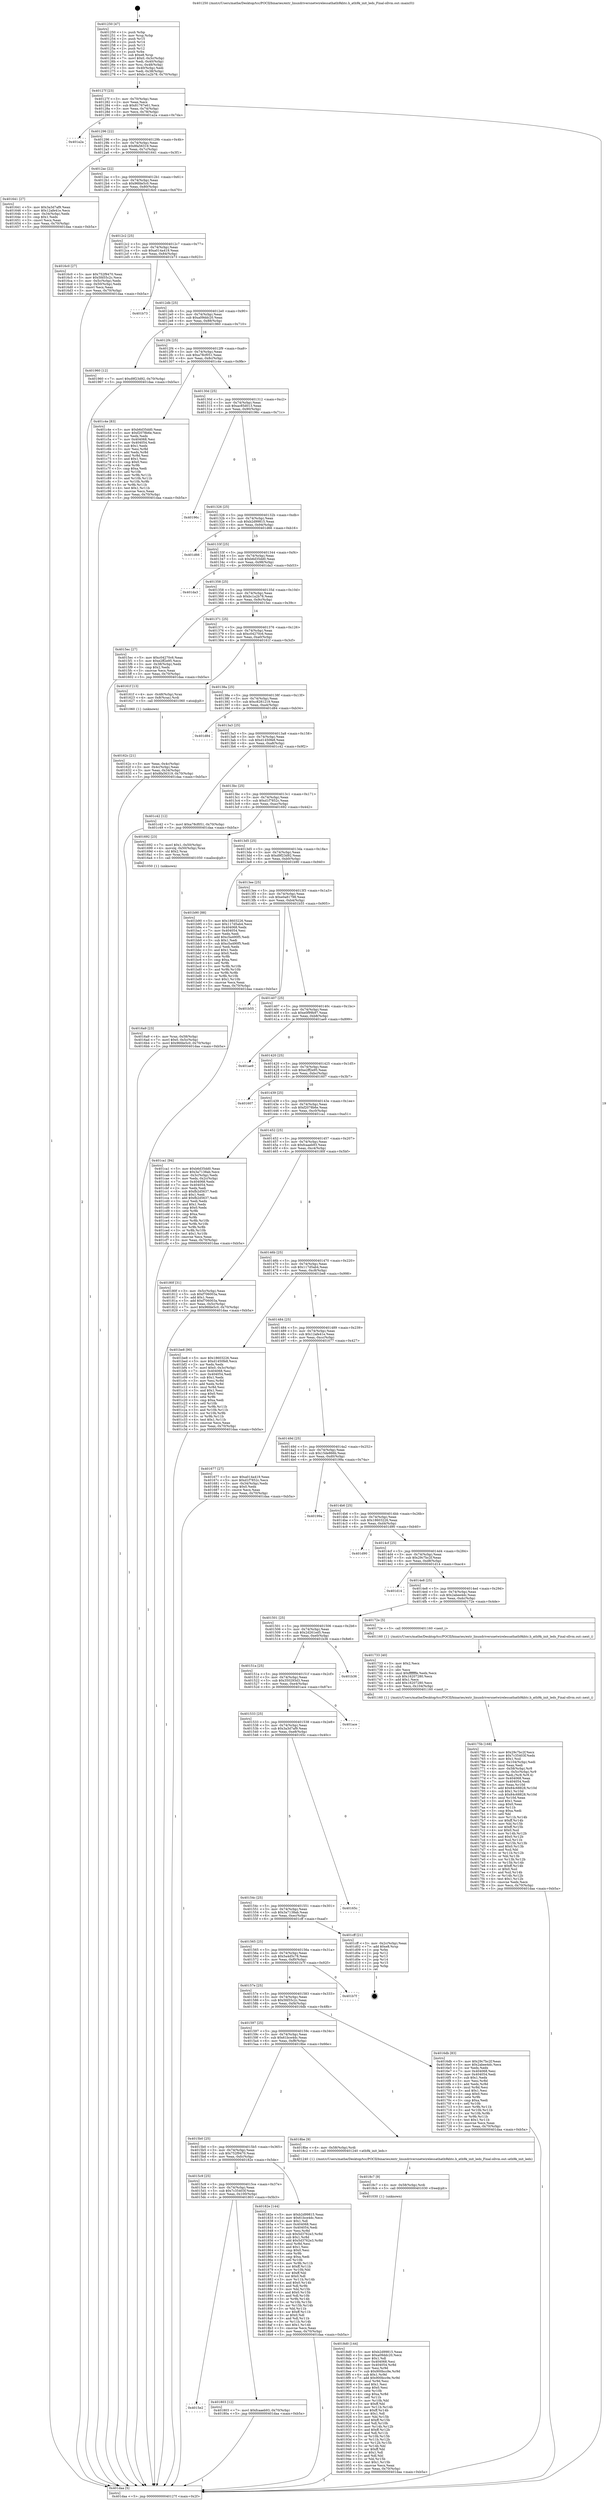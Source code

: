 digraph "0x401250" {
  label = "0x401250 (/mnt/c/Users/mathe/Desktop/tcc/POCII/binaries/extr_linuxdriversnetwirelessathath9khtc.h_ath9k_init_leds_Final-ollvm.out::main(0))"
  labelloc = "t"
  node[shape=record]

  Entry [label="",width=0.3,height=0.3,shape=circle,fillcolor=black,style=filled]
  "0x40127f" [label="{
     0x40127f [23]\l
     | [instrs]\l
     &nbsp;&nbsp;0x40127f \<+3\>: mov -0x70(%rbp),%eax\l
     &nbsp;&nbsp;0x401282 \<+2\>: mov %eax,%ecx\l
     &nbsp;&nbsp;0x401284 \<+6\>: sub $0x81767e61,%ecx\l
     &nbsp;&nbsp;0x40128a \<+3\>: mov %eax,-0x74(%rbp)\l
     &nbsp;&nbsp;0x40128d \<+3\>: mov %ecx,-0x78(%rbp)\l
     &nbsp;&nbsp;0x401290 \<+6\>: je 0000000000401a2a \<main+0x7da\>\l
  }"]
  "0x401a2a" [label="{
     0x401a2a\l
  }", style=dashed]
  "0x401296" [label="{
     0x401296 [22]\l
     | [instrs]\l
     &nbsp;&nbsp;0x401296 \<+5\>: jmp 000000000040129b \<main+0x4b\>\l
     &nbsp;&nbsp;0x40129b \<+3\>: mov -0x74(%rbp),%eax\l
     &nbsp;&nbsp;0x40129e \<+5\>: sub $0x8fa56319,%eax\l
     &nbsp;&nbsp;0x4012a3 \<+3\>: mov %eax,-0x7c(%rbp)\l
     &nbsp;&nbsp;0x4012a6 \<+6\>: je 0000000000401641 \<main+0x3f1\>\l
  }"]
  Exit [label="",width=0.3,height=0.3,shape=circle,fillcolor=black,style=filled,peripheries=2]
  "0x401641" [label="{
     0x401641 [27]\l
     | [instrs]\l
     &nbsp;&nbsp;0x401641 \<+5\>: mov $0x3a3d7af9,%eax\l
     &nbsp;&nbsp;0x401646 \<+5\>: mov $0x12afe41e,%ecx\l
     &nbsp;&nbsp;0x40164b \<+3\>: mov -0x34(%rbp),%edx\l
     &nbsp;&nbsp;0x40164e \<+3\>: cmp $0x1,%edx\l
     &nbsp;&nbsp;0x401651 \<+3\>: cmovl %ecx,%eax\l
     &nbsp;&nbsp;0x401654 \<+3\>: mov %eax,-0x70(%rbp)\l
     &nbsp;&nbsp;0x401657 \<+5\>: jmp 0000000000401daa \<main+0xb5a\>\l
  }"]
  "0x4012ac" [label="{
     0x4012ac [22]\l
     | [instrs]\l
     &nbsp;&nbsp;0x4012ac \<+5\>: jmp 00000000004012b1 \<main+0x61\>\l
     &nbsp;&nbsp;0x4012b1 \<+3\>: mov -0x74(%rbp),%eax\l
     &nbsp;&nbsp;0x4012b4 \<+5\>: sub $0x96fde5c0,%eax\l
     &nbsp;&nbsp;0x4012b9 \<+3\>: mov %eax,-0x80(%rbp)\l
     &nbsp;&nbsp;0x4012bc \<+6\>: je 00000000004016c0 \<main+0x470\>\l
  }"]
  "0x4018d0" [label="{
     0x4018d0 [144]\l
     | [instrs]\l
     &nbsp;&nbsp;0x4018d0 \<+5\>: mov $0xb2d99815,%eax\l
     &nbsp;&nbsp;0x4018d5 \<+5\>: mov $0xa09ddc20,%ecx\l
     &nbsp;&nbsp;0x4018da \<+2\>: mov $0x1,%dl\l
     &nbsp;&nbsp;0x4018dc \<+7\>: mov 0x404068,%esi\l
     &nbsp;&nbsp;0x4018e3 \<+8\>: mov 0x404054,%r8d\l
     &nbsp;&nbsp;0x4018eb \<+3\>: mov %esi,%r9d\l
     &nbsp;&nbsp;0x4018ee \<+7\>: sub $0x900bcc9e,%r9d\l
     &nbsp;&nbsp;0x4018f5 \<+4\>: sub $0x1,%r9d\l
     &nbsp;&nbsp;0x4018f9 \<+7\>: add $0x900bcc9e,%r9d\l
     &nbsp;&nbsp;0x401900 \<+4\>: imul %r9d,%esi\l
     &nbsp;&nbsp;0x401904 \<+3\>: and $0x1,%esi\l
     &nbsp;&nbsp;0x401907 \<+3\>: cmp $0x0,%esi\l
     &nbsp;&nbsp;0x40190a \<+4\>: sete %r10b\l
     &nbsp;&nbsp;0x40190e \<+4\>: cmp $0xa,%r8d\l
     &nbsp;&nbsp;0x401912 \<+4\>: setl %r11b\l
     &nbsp;&nbsp;0x401916 \<+3\>: mov %r10b,%bl\l
     &nbsp;&nbsp;0x401919 \<+3\>: xor $0xff,%bl\l
     &nbsp;&nbsp;0x40191c \<+3\>: mov %r11b,%r14b\l
     &nbsp;&nbsp;0x40191f \<+4\>: xor $0xff,%r14b\l
     &nbsp;&nbsp;0x401923 \<+3\>: xor $0x1,%dl\l
     &nbsp;&nbsp;0x401926 \<+3\>: mov %bl,%r15b\l
     &nbsp;&nbsp;0x401929 \<+4\>: and $0xff,%r15b\l
     &nbsp;&nbsp;0x40192d \<+3\>: and %dl,%r10b\l
     &nbsp;&nbsp;0x401930 \<+3\>: mov %r14b,%r12b\l
     &nbsp;&nbsp;0x401933 \<+4\>: and $0xff,%r12b\l
     &nbsp;&nbsp;0x401937 \<+3\>: and %dl,%r11b\l
     &nbsp;&nbsp;0x40193a \<+3\>: or %r10b,%r15b\l
     &nbsp;&nbsp;0x40193d \<+3\>: or %r11b,%r12b\l
     &nbsp;&nbsp;0x401940 \<+3\>: xor %r12b,%r15b\l
     &nbsp;&nbsp;0x401943 \<+3\>: or %r14b,%bl\l
     &nbsp;&nbsp;0x401946 \<+3\>: xor $0xff,%bl\l
     &nbsp;&nbsp;0x401949 \<+3\>: or $0x1,%dl\l
     &nbsp;&nbsp;0x40194c \<+2\>: and %dl,%bl\l
     &nbsp;&nbsp;0x40194e \<+3\>: or %bl,%r15b\l
     &nbsp;&nbsp;0x401951 \<+4\>: test $0x1,%r15b\l
     &nbsp;&nbsp;0x401955 \<+3\>: cmovne %ecx,%eax\l
     &nbsp;&nbsp;0x401958 \<+3\>: mov %eax,-0x70(%rbp)\l
     &nbsp;&nbsp;0x40195b \<+5\>: jmp 0000000000401daa \<main+0xb5a\>\l
  }"]
  "0x4016c0" [label="{
     0x4016c0 [27]\l
     | [instrs]\l
     &nbsp;&nbsp;0x4016c0 \<+5\>: mov $0x752f9470,%eax\l
     &nbsp;&nbsp;0x4016c5 \<+5\>: mov $0x5fd55c2c,%ecx\l
     &nbsp;&nbsp;0x4016ca \<+3\>: mov -0x5c(%rbp),%edx\l
     &nbsp;&nbsp;0x4016cd \<+3\>: cmp -0x50(%rbp),%edx\l
     &nbsp;&nbsp;0x4016d0 \<+3\>: cmovl %ecx,%eax\l
     &nbsp;&nbsp;0x4016d3 \<+3\>: mov %eax,-0x70(%rbp)\l
     &nbsp;&nbsp;0x4016d6 \<+5\>: jmp 0000000000401daa \<main+0xb5a\>\l
  }"]
  "0x4012c2" [label="{
     0x4012c2 [25]\l
     | [instrs]\l
     &nbsp;&nbsp;0x4012c2 \<+5\>: jmp 00000000004012c7 \<main+0x77\>\l
     &nbsp;&nbsp;0x4012c7 \<+3\>: mov -0x74(%rbp),%eax\l
     &nbsp;&nbsp;0x4012ca \<+5\>: sub $0xa014a419,%eax\l
     &nbsp;&nbsp;0x4012cf \<+6\>: mov %eax,-0x84(%rbp)\l
     &nbsp;&nbsp;0x4012d5 \<+6\>: je 0000000000401b73 \<main+0x923\>\l
  }"]
  "0x4018c7" [label="{
     0x4018c7 [9]\l
     | [instrs]\l
     &nbsp;&nbsp;0x4018c7 \<+4\>: mov -0x58(%rbp),%rdi\l
     &nbsp;&nbsp;0x4018cb \<+5\>: call 0000000000401030 \<free@plt\>\l
     | [calls]\l
     &nbsp;&nbsp;0x401030 \{1\} (unknown)\l
  }"]
  "0x401b73" [label="{
     0x401b73\l
  }", style=dashed]
  "0x4012db" [label="{
     0x4012db [25]\l
     | [instrs]\l
     &nbsp;&nbsp;0x4012db \<+5\>: jmp 00000000004012e0 \<main+0x90\>\l
     &nbsp;&nbsp;0x4012e0 \<+3\>: mov -0x74(%rbp),%eax\l
     &nbsp;&nbsp;0x4012e3 \<+5\>: sub $0xa09ddc20,%eax\l
     &nbsp;&nbsp;0x4012e8 \<+6\>: mov %eax,-0x88(%rbp)\l
     &nbsp;&nbsp;0x4012ee \<+6\>: je 0000000000401960 \<main+0x710\>\l
  }"]
  "0x4015e2" [label="{
     0x4015e2\l
  }", style=dashed]
  "0x401960" [label="{
     0x401960 [12]\l
     | [instrs]\l
     &nbsp;&nbsp;0x401960 \<+7\>: movl $0xd9f23d92,-0x70(%rbp)\l
     &nbsp;&nbsp;0x401967 \<+5\>: jmp 0000000000401daa \<main+0xb5a\>\l
  }"]
  "0x4012f4" [label="{
     0x4012f4 [25]\l
     | [instrs]\l
     &nbsp;&nbsp;0x4012f4 \<+5\>: jmp 00000000004012f9 \<main+0xa9\>\l
     &nbsp;&nbsp;0x4012f9 \<+3\>: mov -0x74(%rbp),%eax\l
     &nbsp;&nbsp;0x4012fc \<+5\>: sub $0xa78cf051,%eax\l
     &nbsp;&nbsp;0x401301 \<+6\>: mov %eax,-0x8c(%rbp)\l
     &nbsp;&nbsp;0x401307 \<+6\>: je 0000000000401c4e \<main+0x9fe\>\l
  }"]
  "0x401803" [label="{
     0x401803 [12]\l
     | [instrs]\l
     &nbsp;&nbsp;0x401803 \<+7\>: movl $0xfcaaeb93,-0x70(%rbp)\l
     &nbsp;&nbsp;0x40180a \<+5\>: jmp 0000000000401daa \<main+0xb5a\>\l
  }"]
  "0x401c4e" [label="{
     0x401c4e [83]\l
     | [instrs]\l
     &nbsp;&nbsp;0x401c4e \<+5\>: mov $0xb6d35dd0,%eax\l
     &nbsp;&nbsp;0x401c53 \<+5\>: mov $0xf2078b6e,%ecx\l
     &nbsp;&nbsp;0x401c58 \<+2\>: xor %edx,%edx\l
     &nbsp;&nbsp;0x401c5a \<+7\>: mov 0x404068,%esi\l
     &nbsp;&nbsp;0x401c61 \<+7\>: mov 0x404054,%edi\l
     &nbsp;&nbsp;0x401c68 \<+3\>: sub $0x1,%edx\l
     &nbsp;&nbsp;0x401c6b \<+3\>: mov %esi,%r8d\l
     &nbsp;&nbsp;0x401c6e \<+3\>: add %edx,%r8d\l
     &nbsp;&nbsp;0x401c71 \<+4\>: imul %r8d,%esi\l
     &nbsp;&nbsp;0x401c75 \<+3\>: and $0x1,%esi\l
     &nbsp;&nbsp;0x401c78 \<+3\>: cmp $0x0,%esi\l
     &nbsp;&nbsp;0x401c7b \<+4\>: sete %r9b\l
     &nbsp;&nbsp;0x401c7f \<+3\>: cmp $0xa,%edi\l
     &nbsp;&nbsp;0x401c82 \<+4\>: setl %r10b\l
     &nbsp;&nbsp;0x401c86 \<+3\>: mov %r9b,%r11b\l
     &nbsp;&nbsp;0x401c89 \<+3\>: and %r10b,%r11b\l
     &nbsp;&nbsp;0x401c8c \<+3\>: xor %r10b,%r9b\l
     &nbsp;&nbsp;0x401c8f \<+3\>: or %r9b,%r11b\l
     &nbsp;&nbsp;0x401c92 \<+4\>: test $0x1,%r11b\l
     &nbsp;&nbsp;0x401c96 \<+3\>: cmovne %ecx,%eax\l
     &nbsp;&nbsp;0x401c99 \<+3\>: mov %eax,-0x70(%rbp)\l
     &nbsp;&nbsp;0x401c9c \<+5\>: jmp 0000000000401daa \<main+0xb5a\>\l
  }"]
  "0x40130d" [label="{
     0x40130d [25]\l
     | [instrs]\l
     &nbsp;&nbsp;0x40130d \<+5\>: jmp 0000000000401312 \<main+0xc2\>\l
     &nbsp;&nbsp;0x401312 \<+3\>: mov -0x74(%rbp),%eax\l
     &nbsp;&nbsp;0x401315 \<+5\>: sub $0xac85d013,%eax\l
     &nbsp;&nbsp;0x40131a \<+6\>: mov %eax,-0x90(%rbp)\l
     &nbsp;&nbsp;0x401320 \<+6\>: je 000000000040196c \<main+0x71c\>\l
  }"]
  "0x4015c9" [label="{
     0x4015c9 [25]\l
     | [instrs]\l
     &nbsp;&nbsp;0x4015c9 \<+5\>: jmp 00000000004015ce \<main+0x37e\>\l
     &nbsp;&nbsp;0x4015ce \<+3\>: mov -0x74(%rbp),%eax\l
     &nbsp;&nbsp;0x4015d1 \<+5\>: sub $0x7c35403f,%eax\l
     &nbsp;&nbsp;0x4015d6 \<+6\>: mov %eax,-0x100(%rbp)\l
     &nbsp;&nbsp;0x4015dc \<+6\>: je 0000000000401803 \<main+0x5b3\>\l
  }"]
  "0x40196c" [label="{
     0x40196c\l
  }", style=dashed]
  "0x401326" [label="{
     0x401326 [25]\l
     | [instrs]\l
     &nbsp;&nbsp;0x401326 \<+5\>: jmp 000000000040132b \<main+0xdb\>\l
     &nbsp;&nbsp;0x40132b \<+3\>: mov -0x74(%rbp),%eax\l
     &nbsp;&nbsp;0x40132e \<+5\>: sub $0xb2d99815,%eax\l
     &nbsp;&nbsp;0x401333 \<+6\>: mov %eax,-0x94(%rbp)\l
     &nbsp;&nbsp;0x401339 \<+6\>: je 0000000000401d66 \<main+0xb16\>\l
  }"]
  "0x40182e" [label="{
     0x40182e [144]\l
     | [instrs]\l
     &nbsp;&nbsp;0x40182e \<+5\>: mov $0xb2d99815,%eax\l
     &nbsp;&nbsp;0x401833 \<+5\>: mov $0x61bce4dc,%ecx\l
     &nbsp;&nbsp;0x401838 \<+2\>: mov $0x1,%dl\l
     &nbsp;&nbsp;0x40183a \<+7\>: mov 0x404068,%esi\l
     &nbsp;&nbsp;0x401841 \<+7\>: mov 0x404054,%edi\l
     &nbsp;&nbsp;0x401848 \<+3\>: mov %esi,%r8d\l
     &nbsp;&nbsp;0x40184b \<+7\>: sub $0x5d3762e3,%r8d\l
     &nbsp;&nbsp;0x401852 \<+4\>: sub $0x1,%r8d\l
     &nbsp;&nbsp;0x401856 \<+7\>: add $0x5d3762e3,%r8d\l
     &nbsp;&nbsp;0x40185d \<+4\>: imul %r8d,%esi\l
     &nbsp;&nbsp;0x401861 \<+3\>: and $0x1,%esi\l
     &nbsp;&nbsp;0x401864 \<+3\>: cmp $0x0,%esi\l
     &nbsp;&nbsp;0x401867 \<+4\>: sete %r9b\l
     &nbsp;&nbsp;0x40186b \<+3\>: cmp $0xa,%edi\l
     &nbsp;&nbsp;0x40186e \<+4\>: setl %r10b\l
     &nbsp;&nbsp;0x401872 \<+3\>: mov %r9b,%r11b\l
     &nbsp;&nbsp;0x401875 \<+4\>: xor $0xff,%r11b\l
     &nbsp;&nbsp;0x401879 \<+3\>: mov %r10b,%bl\l
     &nbsp;&nbsp;0x40187c \<+3\>: xor $0xff,%bl\l
     &nbsp;&nbsp;0x40187f \<+3\>: xor $0x0,%dl\l
     &nbsp;&nbsp;0x401882 \<+3\>: mov %r11b,%r14b\l
     &nbsp;&nbsp;0x401885 \<+4\>: and $0x0,%r14b\l
     &nbsp;&nbsp;0x401889 \<+3\>: and %dl,%r9b\l
     &nbsp;&nbsp;0x40188c \<+3\>: mov %bl,%r15b\l
     &nbsp;&nbsp;0x40188f \<+4\>: and $0x0,%r15b\l
     &nbsp;&nbsp;0x401893 \<+3\>: and %dl,%r10b\l
     &nbsp;&nbsp;0x401896 \<+3\>: or %r9b,%r14b\l
     &nbsp;&nbsp;0x401899 \<+3\>: or %r10b,%r15b\l
     &nbsp;&nbsp;0x40189c \<+3\>: xor %r15b,%r14b\l
     &nbsp;&nbsp;0x40189f \<+3\>: or %bl,%r11b\l
     &nbsp;&nbsp;0x4018a2 \<+4\>: xor $0xff,%r11b\l
     &nbsp;&nbsp;0x4018a6 \<+3\>: or $0x0,%dl\l
     &nbsp;&nbsp;0x4018a9 \<+3\>: and %dl,%r11b\l
     &nbsp;&nbsp;0x4018ac \<+3\>: or %r11b,%r14b\l
     &nbsp;&nbsp;0x4018af \<+4\>: test $0x1,%r14b\l
     &nbsp;&nbsp;0x4018b3 \<+3\>: cmovne %ecx,%eax\l
     &nbsp;&nbsp;0x4018b6 \<+3\>: mov %eax,-0x70(%rbp)\l
     &nbsp;&nbsp;0x4018b9 \<+5\>: jmp 0000000000401daa \<main+0xb5a\>\l
  }"]
  "0x401d66" [label="{
     0x401d66\l
  }", style=dashed]
  "0x40133f" [label="{
     0x40133f [25]\l
     | [instrs]\l
     &nbsp;&nbsp;0x40133f \<+5\>: jmp 0000000000401344 \<main+0xf4\>\l
     &nbsp;&nbsp;0x401344 \<+3\>: mov -0x74(%rbp),%eax\l
     &nbsp;&nbsp;0x401347 \<+5\>: sub $0xb6d35dd0,%eax\l
     &nbsp;&nbsp;0x40134c \<+6\>: mov %eax,-0x98(%rbp)\l
     &nbsp;&nbsp;0x401352 \<+6\>: je 0000000000401da3 \<main+0xb53\>\l
  }"]
  "0x4015b0" [label="{
     0x4015b0 [25]\l
     | [instrs]\l
     &nbsp;&nbsp;0x4015b0 \<+5\>: jmp 00000000004015b5 \<main+0x365\>\l
     &nbsp;&nbsp;0x4015b5 \<+3\>: mov -0x74(%rbp),%eax\l
     &nbsp;&nbsp;0x4015b8 \<+5\>: sub $0x752f9470,%eax\l
     &nbsp;&nbsp;0x4015bd \<+6\>: mov %eax,-0xfc(%rbp)\l
     &nbsp;&nbsp;0x4015c3 \<+6\>: je 000000000040182e \<main+0x5de\>\l
  }"]
  "0x401da3" [label="{
     0x401da3\l
  }", style=dashed]
  "0x401358" [label="{
     0x401358 [25]\l
     | [instrs]\l
     &nbsp;&nbsp;0x401358 \<+5\>: jmp 000000000040135d \<main+0x10d\>\l
     &nbsp;&nbsp;0x40135d \<+3\>: mov -0x74(%rbp),%eax\l
     &nbsp;&nbsp;0x401360 \<+5\>: sub $0xbc1a2b78,%eax\l
     &nbsp;&nbsp;0x401365 \<+6\>: mov %eax,-0x9c(%rbp)\l
     &nbsp;&nbsp;0x40136b \<+6\>: je 00000000004015ec \<main+0x39c\>\l
  }"]
  "0x4018be" [label="{
     0x4018be [9]\l
     | [instrs]\l
     &nbsp;&nbsp;0x4018be \<+4\>: mov -0x58(%rbp),%rdi\l
     &nbsp;&nbsp;0x4018c2 \<+5\>: call 0000000000401240 \<ath9k_init_leds\>\l
     | [calls]\l
     &nbsp;&nbsp;0x401240 \{1\} (/mnt/c/Users/mathe/Desktop/tcc/POCII/binaries/extr_linuxdriversnetwirelessathath9khtc.h_ath9k_init_leds_Final-ollvm.out::ath9k_init_leds)\l
  }"]
  "0x4015ec" [label="{
     0x4015ec [27]\l
     | [instrs]\l
     &nbsp;&nbsp;0x4015ec \<+5\>: mov $0xc04270c6,%eax\l
     &nbsp;&nbsp;0x4015f1 \<+5\>: mov $0xe2ff2e95,%ecx\l
     &nbsp;&nbsp;0x4015f6 \<+3\>: mov -0x38(%rbp),%edx\l
     &nbsp;&nbsp;0x4015f9 \<+3\>: cmp $0x2,%edx\l
     &nbsp;&nbsp;0x4015fc \<+3\>: cmovne %ecx,%eax\l
     &nbsp;&nbsp;0x4015ff \<+3\>: mov %eax,-0x70(%rbp)\l
     &nbsp;&nbsp;0x401602 \<+5\>: jmp 0000000000401daa \<main+0xb5a\>\l
  }"]
  "0x401371" [label="{
     0x401371 [25]\l
     | [instrs]\l
     &nbsp;&nbsp;0x401371 \<+5\>: jmp 0000000000401376 \<main+0x126\>\l
     &nbsp;&nbsp;0x401376 \<+3\>: mov -0x74(%rbp),%eax\l
     &nbsp;&nbsp;0x401379 \<+5\>: sub $0xc04270c6,%eax\l
     &nbsp;&nbsp;0x40137e \<+6\>: mov %eax,-0xa0(%rbp)\l
     &nbsp;&nbsp;0x401384 \<+6\>: je 000000000040161f \<main+0x3cf\>\l
  }"]
  "0x401daa" [label="{
     0x401daa [5]\l
     | [instrs]\l
     &nbsp;&nbsp;0x401daa \<+5\>: jmp 000000000040127f \<main+0x2f\>\l
  }"]
  "0x401250" [label="{
     0x401250 [47]\l
     | [instrs]\l
     &nbsp;&nbsp;0x401250 \<+1\>: push %rbp\l
     &nbsp;&nbsp;0x401251 \<+3\>: mov %rsp,%rbp\l
     &nbsp;&nbsp;0x401254 \<+2\>: push %r15\l
     &nbsp;&nbsp;0x401256 \<+2\>: push %r14\l
     &nbsp;&nbsp;0x401258 \<+2\>: push %r13\l
     &nbsp;&nbsp;0x40125a \<+2\>: push %r12\l
     &nbsp;&nbsp;0x40125c \<+1\>: push %rbx\l
     &nbsp;&nbsp;0x40125d \<+7\>: sub $0xe8,%rsp\l
     &nbsp;&nbsp;0x401264 \<+7\>: movl $0x0,-0x3c(%rbp)\l
     &nbsp;&nbsp;0x40126b \<+3\>: mov %edi,-0x40(%rbp)\l
     &nbsp;&nbsp;0x40126e \<+4\>: mov %rsi,-0x48(%rbp)\l
     &nbsp;&nbsp;0x401272 \<+3\>: mov -0x40(%rbp),%edi\l
     &nbsp;&nbsp;0x401275 \<+3\>: mov %edi,-0x38(%rbp)\l
     &nbsp;&nbsp;0x401278 \<+7\>: movl $0xbc1a2b78,-0x70(%rbp)\l
  }"]
  "0x40175b" [label="{
     0x40175b [168]\l
     | [instrs]\l
     &nbsp;&nbsp;0x40175b \<+5\>: mov $0x29c7bc2f,%ecx\l
     &nbsp;&nbsp;0x401760 \<+5\>: mov $0x7c35403f,%edx\l
     &nbsp;&nbsp;0x401765 \<+3\>: mov $0x1,%sil\l
     &nbsp;&nbsp;0x401768 \<+6\>: mov -0x104(%rbp),%edi\l
     &nbsp;&nbsp;0x40176e \<+3\>: imul %eax,%edi\l
     &nbsp;&nbsp;0x401771 \<+4\>: mov -0x58(%rbp),%r8\l
     &nbsp;&nbsp;0x401775 \<+4\>: movslq -0x5c(%rbp),%r9\l
     &nbsp;&nbsp;0x401779 \<+4\>: mov %edi,(%r8,%r9,4)\l
     &nbsp;&nbsp;0x40177d \<+7\>: mov 0x404068,%eax\l
     &nbsp;&nbsp;0x401784 \<+7\>: mov 0x404054,%edi\l
     &nbsp;&nbsp;0x40178b \<+3\>: mov %eax,%r10d\l
     &nbsp;&nbsp;0x40178e \<+7\>: add $0x84c68828,%r10d\l
     &nbsp;&nbsp;0x401795 \<+4\>: sub $0x1,%r10d\l
     &nbsp;&nbsp;0x401799 \<+7\>: sub $0x84c68828,%r10d\l
     &nbsp;&nbsp;0x4017a0 \<+4\>: imul %r10d,%eax\l
     &nbsp;&nbsp;0x4017a4 \<+3\>: and $0x1,%eax\l
     &nbsp;&nbsp;0x4017a7 \<+3\>: cmp $0x0,%eax\l
     &nbsp;&nbsp;0x4017aa \<+4\>: sete %r11b\l
     &nbsp;&nbsp;0x4017ae \<+3\>: cmp $0xa,%edi\l
     &nbsp;&nbsp;0x4017b1 \<+3\>: setl %bl\l
     &nbsp;&nbsp;0x4017b4 \<+3\>: mov %r11b,%r14b\l
     &nbsp;&nbsp;0x4017b7 \<+4\>: xor $0xff,%r14b\l
     &nbsp;&nbsp;0x4017bb \<+3\>: mov %bl,%r15b\l
     &nbsp;&nbsp;0x4017be \<+4\>: xor $0xff,%r15b\l
     &nbsp;&nbsp;0x4017c2 \<+4\>: xor $0x0,%sil\l
     &nbsp;&nbsp;0x4017c6 \<+3\>: mov %r14b,%r12b\l
     &nbsp;&nbsp;0x4017c9 \<+4\>: and $0x0,%r12b\l
     &nbsp;&nbsp;0x4017cd \<+3\>: and %sil,%r11b\l
     &nbsp;&nbsp;0x4017d0 \<+3\>: mov %r15b,%r13b\l
     &nbsp;&nbsp;0x4017d3 \<+4\>: and $0x0,%r13b\l
     &nbsp;&nbsp;0x4017d7 \<+3\>: and %sil,%bl\l
     &nbsp;&nbsp;0x4017da \<+3\>: or %r11b,%r12b\l
     &nbsp;&nbsp;0x4017dd \<+3\>: or %bl,%r13b\l
     &nbsp;&nbsp;0x4017e0 \<+3\>: xor %r13b,%r12b\l
     &nbsp;&nbsp;0x4017e3 \<+3\>: or %r15b,%r14b\l
     &nbsp;&nbsp;0x4017e6 \<+4\>: xor $0xff,%r14b\l
     &nbsp;&nbsp;0x4017ea \<+4\>: or $0x0,%sil\l
     &nbsp;&nbsp;0x4017ee \<+3\>: and %sil,%r14b\l
     &nbsp;&nbsp;0x4017f1 \<+3\>: or %r14b,%r12b\l
     &nbsp;&nbsp;0x4017f4 \<+4\>: test $0x1,%r12b\l
     &nbsp;&nbsp;0x4017f8 \<+3\>: cmovne %edx,%ecx\l
     &nbsp;&nbsp;0x4017fb \<+3\>: mov %ecx,-0x70(%rbp)\l
     &nbsp;&nbsp;0x4017fe \<+5\>: jmp 0000000000401daa \<main+0xb5a\>\l
  }"]
  "0x40161f" [label="{
     0x40161f [13]\l
     | [instrs]\l
     &nbsp;&nbsp;0x40161f \<+4\>: mov -0x48(%rbp),%rax\l
     &nbsp;&nbsp;0x401623 \<+4\>: mov 0x8(%rax),%rdi\l
     &nbsp;&nbsp;0x401627 \<+5\>: call 0000000000401060 \<atoi@plt\>\l
     | [calls]\l
     &nbsp;&nbsp;0x401060 \{1\} (unknown)\l
  }"]
  "0x40138a" [label="{
     0x40138a [25]\l
     | [instrs]\l
     &nbsp;&nbsp;0x40138a \<+5\>: jmp 000000000040138f \<main+0x13f\>\l
     &nbsp;&nbsp;0x40138f \<+3\>: mov -0x74(%rbp),%eax\l
     &nbsp;&nbsp;0x401392 \<+5\>: sub $0xc8281219,%eax\l
     &nbsp;&nbsp;0x401397 \<+6\>: mov %eax,-0xa4(%rbp)\l
     &nbsp;&nbsp;0x40139d \<+6\>: je 0000000000401d84 \<main+0xb34\>\l
  }"]
  "0x40162c" [label="{
     0x40162c [21]\l
     | [instrs]\l
     &nbsp;&nbsp;0x40162c \<+3\>: mov %eax,-0x4c(%rbp)\l
     &nbsp;&nbsp;0x40162f \<+3\>: mov -0x4c(%rbp),%eax\l
     &nbsp;&nbsp;0x401632 \<+3\>: mov %eax,-0x34(%rbp)\l
     &nbsp;&nbsp;0x401635 \<+7\>: movl $0x8fa56319,-0x70(%rbp)\l
     &nbsp;&nbsp;0x40163c \<+5\>: jmp 0000000000401daa \<main+0xb5a\>\l
  }"]
  "0x401733" [label="{
     0x401733 [40]\l
     | [instrs]\l
     &nbsp;&nbsp;0x401733 \<+5\>: mov $0x2,%ecx\l
     &nbsp;&nbsp;0x401738 \<+1\>: cltd\l
     &nbsp;&nbsp;0x401739 \<+2\>: idiv %ecx\l
     &nbsp;&nbsp;0x40173b \<+6\>: imul $0xfffffffe,%edx,%ecx\l
     &nbsp;&nbsp;0x401741 \<+6\>: sub $0x16207280,%ecx\l
     &nbsp;&nbsp;0x401747 \<+3\>: add $0x1,%ecx\l
     &nbsp;&nbsp;0x40174a \<+6\>: add $0x16207280,%ecx\l
     &nbsp;&nbsp;0x401750 \<+6\>: mov %ecx,-0x104(%rbp)\l
     &nbsp;&nbsp;0x401756 \<+5\>: call 0000000000401160 \<next_i\>\l
     | [calls]\l
     &nbsp;&nbsp;0x401160 \{1\} (/mnt/c/Users/mathe/Desktop/tcc/POCII/binaries/extr_linuxdriversnetwirelessathath9khtc.h_ath9k_init_leds_Final-ollvm.out::next_i)\l
  }"]
  "0x401d84" [label="{
     0x401d84\l
  }", style=dashed]
  "0x4013a3" [label="{
     0x4013a3 [25]\l
     | [instrs]\l
     &nbsp;&nbsp;0x4013a3 \<+5\>: jmp 00000000004013a8 \<main+0x158\>\l
     &nbsp;&nbsp;0x4013a8 \<+3\>: mov -0x74(%rbp),%eax\l
     &nbsp;&nbsp;0x4013ab \<+5\>: sub $0xd1450fe8,%eax\l
     &nbsp;&nbsp;0x4013b0 \<+6\>: mov %eax,-0xa8(%rbp)\l
     &nbsp;&nbsp;0x4013b6 \<+6\>: je 0000000000401c42 \<main+0x9f2\>\l
  }"]
  "0x401597" [label="{
     0x401597 [25]\l
     | [instrs]\l
     &nbsp;&nbsp;0x401597 \<+5\>: jmp 000000000040159c \<main+0x34c\>\l
     &nbsp;&nbsp;0x40159c \<+3\>: mov -0x74(%rbp),%eax\l
     &nbsp;&nbsp;0x40159f \<+5\>: sub $0x61bce4dc,%eax\l
     &nbsp;&nbsp;0x4015a4 \<+6\>: mov %eax,-0xf8(%rbp)\l
     &nbsp;&nbsp;0x4015aa \<+6\>: je 00000000004018be \<main+0x66e\>\l
  }"]
  "0x401c42" [label="{
     0x401c42 [12]\l
     | [instrs]\l
     &nbsp;&nbsp;0x401c42 \<+7\>: movl $0xa78cf051,-0x70(%rbp)\l
     &nbsp;&nbsp;0x401c49 \<+5\>: jmp 0000000000401daa \<main+0xb5a\>\l
  }"]
  "0x4013bc" [label="{
     0x4013bc [25]\l
     | [instrs]\l
     &nbsp;&nbsp;0x4013bc \<+5\>: jmp 00000000004013c1 \<main+0x171\>\l
     &nbsp;&nbsp;0x4013c1 \<+3\>: mov -0x74(%rbp),%eax\l
     &nbsp;&nbsp;0x4013c4 \<+5\>: sub $0xd1f7852c,%eax\l
     &nbsp;&nbsp;0x4013c9 \<+6\>: mov %eax,-0xac(%rbp)\l
     &nbsp;&nbsp;0x4013cf \<+6\>: je 0000000000401692 \<main+0x442\>\l
  }"]
  "0x4016db" [label="{
     0x4016db [83]\l
     | [instrs]\l
     &nbsp;&nbsp;0x4016db \<+5\>: mov $0x29c7bc2f,%eax\l
     &nbsp;&nbsp;0x4016e0 \<+5\>: mov $0x2abee4dc,%ecx\l
     &nbsp;&nbsp;0x4016e5 \<+2\>: xor %edx,%edx\l
     &nbsp;&nbsp;0x4016e7 \<+7\>: mov 0x404068,%esi\l
     &nbsp;&nbsp;0x4016ee \<+7\>: mov 0x404054,%edi\l
     &nbsp;&nbsp;0x4016f5 \<+3\>: sub $0x1,%edx\l
     &nbsp;&nbsp;0x4016f8 \<+3\>: mov %esi,%r8d\l
     &nbsp;&nbsp;0x4016fb \<+3\>: add %edx,%r8d\l
     &nbsp;&nbsp;0x4016fe \<+4\>: imul %r8d,%esi\l
     &nbsp;&nbsp;0x401702 \<+3\>: and $0x1,%esi\l
     &nbsp;&nbsp;0x401705 \<+3\>: cmp $0x0,%esi\l
     &nbsp;&nbsp;0x401708 \<+4\>: sete %r9b\l
     &nbsp;&nbsp;0x40170c \<+3\>: cmp $0xa,%edi\l
     &nbsp;&nbsp;0x40170f \<+4\>: setl %r10b\l
     &nbsp;&nbsp;0x401713 \<+3\>: mov %r9b,%r11b\l
     &nbsp;&nbsp;0x401716 \<+3\>: and %r10b,%r11b\l
     &nbsp;&nbsp;0x401719 \<+3\>: xor %r10b,%r9b\l
     &nbsp;&nbsp;0x40171c \<+3\>: or %r9b,%r11b\l
     &nbsp;&nbsp;0x40171f \<+4\>: test $0x1,%r11b\l
     &nbsp;&nbsp;0x401723 \<+3\>: cmovne %ecx,%eax\l
     &nbsp;&nbsp;0x401726 \<+3\>: mov %eax,-0x70(%rbp)\l
     &nbsp;&nbsp;0x401729 \<+5\>: jmp 0000000000401daa \<main+0xb5a\>\l
  }"]
  "0x401692" [label="{
     0x401692 [23]\l
     | [instrs]\l
     &nbsp;&nbsp;0x401692 \<+7\>: movl $0x1,-0x50(%rbp)\l
     &nbsp;&nbsp;0x401699 \<+4\>: movslq -0x50(%rbp),%rax\l
     &nbsp;&nbsp;0x40169d \<+4\>: shl $0x2,%rax\l
     &nbsp;&nbsp;0x4016a1 \<+3\>: mov %rax,%rdi\l
     &nbsp;&nbsp;0x4016a4 \<+5\>: call 0000000000401050 \<malloc@plt\>\l
     | [calls]\l
     &nbsp;&nbsp;0x401050 \{1\} (unknown)\l
  }"]
  "0x4013d5" [label="{
     0x4013d5 [25]\l
     | [instrs]\l
     &nbsp;&nbsp;0x4013d5 \<+5\>: jmp 00000000004013da \<main+0x18a\>\l
     &nbsp;&nbsp;0x4013da \<+3\>: mov -0x74(%rbp),%eax\l
     &nbsp;&nbsp;0x4013dd \<+5\>: sub $0xd9f23d92,%eax\l
     &nbsp;&nbsp;0x4013e2 \<+6\>: mov %eax,-0xb0(%rbp)\l
     &nbsp;&nbsp;0x4013e8 \<+6\>: je 0000000000401b90 \<main+0x940\>\l
  }"]
  "0x40157e" [label="{
     0x40157e [25]\l
     | [instrs]\l
     &nbsp;&nbsp;0x40157e \<+5\>: jmp 0000000000401583 \<main+0x333\>\l
     &nbsp;&nbsp;0x401583 \<+3\>: mov -0x74(%rbp),%eax\l
     &nbsp;&nbsp;0x401586 \<+5\>: sub $0x5fd55c2c,%eax\l
     &nbsp;&nbsp;0x40158b \<+6\>: mov %eax,-0xf4(%rbp)\l
     &nbsp;&nbsp;0x401591 \<+6\>: je 00000000004016db \<main+0x48b\>\l
  }"]
  "0x401b90" [label="{
     0x401b90 [88]\l
     | [instrs]\l
     &nbsp;&nbsp;0x401b90 \<+5\>: mov $0x18603226,%eax\l
     &nbsp;&nbsp;0x401b95 \<+5\>: mov $0x117d5ab4,%ecx\l
     &nbsp;&nbsp;0x401b9a \<+7\>: mov 0x404068,%edx\l
     &nbsp;&nbsp;0x401ba1 \<+7\>: mov 0x404054,%esi\l
     &nbsp;&nbsp;0x401ba8 \<+2\>: mov %edx,%edi\l
     &nbsp;&nbsp;0x401baa \<+6\>: add $0xc5a490f5,%edi\l
     &nbsp;&nbsp;0x401bb0 \<+3\>: sub $0x1,%edi\l
     &nbsp;&nbsp;0x401bb3 \<+6\>: sub $0xc5a490f5,%edi\l
     &nbsp;&nbsp;0x401bb9 \<+3\>: imul %edi,%edx\l
     &nbsp;&nbsp;0x401bbc \<+3\>: and $0x1,%edx\l
     &nbsp;&nbsp;0x401bbf \<+3\>: cmp $0x0,%edx\l
     &nbsp;&nbsp;0x401bc2 \<+4\>: sete %r8b\l
     &nbsp;&nbsp;0x401bc6 \<+3\>: cmp $0xa,%esi\l
     &nbsp;&nbsp;0x401bc9 \<+4\>: setl %r9b\l
     &nbsp;&nbsp;0x401bcd \<+3\>: mov %r8b,%r10b\l
     &nbsp;&nbsp;0x401bd0 \<+3\>: and %r9b,%r10b\l
     &nbsp;&nbsp;0x401bd3 \<+3\>: xor %r9b,%r8b\l
     &nbsp;&nbsp;0x401bd6 \<+3\>: or %r8b,%r10b\l
     &nbsp;&nbsp;0x401bd9 \<+4\>: test $0x1,%r10b\l
     &nbsp;&nbsp;0x401bdd \<+3\>: cmovne %ecx,%eax\l
     &nbsp;&nbsp;0x401be0 \<+3\>: mov %eax,-0x70(%rbp)\l
     &nbsp;&nbsp;0x401be3 \<+5\>: jmp 0000000000401daa \<main+0xb5a\>\l
  }"]
  "0x4013ee" [label="{
     0x4013ee [25]\l
     | [instrs]\l
     &nbsp;&nbsp;0x4013ee \<+5\>: jmp 00000000004013f3 \<main+0x1a3\>\l
     &nbsp;&nbsp;0x4013f3 \<+3\>: mov -0x74(%rbp),%eax\l
     &nbsp;&nbsp;0x4013f6 \<+5\>: sub $0xe0a81798,%eax\l
     &nbsp;&nbsp;0x4013fb \<+6\>: mov %eax,-0xb4(%rbp)\l
     &nbsp;&nbsp;0x401401 \<+6\>: je 0000000000401b55 \<main+0x905\>\l
  }"]
  "0x401b7f" [label="{
     0x401b7f\l
  }", style=dashed]
  "0x401b55" [label="{
     0x401b55\l
  }", style=dashed]
  "0x401407" [label="{
     0x401407 [25]\l
     | [instrs]\l
     &nbsp;&nbsp;0x401407 \<+5\>: jmp 000000000040140c \<main+0x1bc\>\l
     &nbsp;&nbsp;0x40140c \<+3\>: mov -0x74(%rbp),%eax\l
     &nbsp;&nbsp;0x40140f \<+5\>: sub $0xe0f99b97,%eax\l
     &nbsp;&nbsp;0x401414 \<+6\>: mov %eax,-0xb8(%rbp)\l
     &nbsp;&nbsp;0x40141a \<+6\>: je 0000000000401ae9 \<main+0x899\>\l
  }"]
  "0x401565" [label="{
     0x401565 [25]\l
     | [instrs]\l
     &nbsp;&nbsp;0x401565 \<+5\>: jmp 000000000040156a \<main+0x31a\>\l
     &nbsp;&nbsp;0x40156a \<+3\>: mov -0x74(%rbp),%eax\l
     &nbsp;&nbsp;0x40156d \<+5\>: sub $0x5a4d5c78,%eax\l
     &nbsp;&nbsp;0x401572 \<+6\>: mov %eax,-0xf0(%rbp)\l
     &nbsp;&nbsp;0x401578 \<+6\>: je 0000000000401b7f \<main+0x92f\>\l
  }"]
  "0x401ae9" [label="{
     0x401ae9\l
  }", style=dashed]
  "0x401420" [label="{
     0x401420 [25]\l
     | [instrs]\l
     &nbsp;&nbsp;0x401420 \<+5\>: jmp 0000000000401425 \<main+0x1d5\>\l
     &nbsp;&nbsp;0x401425 \<+3\>: mov -0x74(%rbp),%eax\l
     &nbsp;&nbsp;0x401428 \<+5\>: sub $0xe2ff2e95,%eax\l
     &nbsp;&nbsp;0x40142d \<+6\>: mov %eax,-0xbc(%rbp)\l
     &nbsp;&nbsp;0x401433 \<+6\>: je 0000000000401607 \<main+0x3b7\>\l
  }"]
  "0x401cff" [label="{
     0x401cff [21]\l
     | [instrs]\l
     &nbsp;&nbsp;0x401cff \<+3\>: mov -0x2c(%rbp),%eax\l
     &nbsp;&nbsp;0x401d02 \<+7\>: add $0xe8,%rsp\l
     &nbsp;&nbsp;0x401d09 \<+1\>: pop %rbx\l
     &nbsp;&nbsp;0x401d0a \<+2\>: pop %r12\l
     &nbsp;&nbsp;0x401d0c \<+2\>: pop %r13\l
     &nbsp;&nbsp;0x401d0e \<+2\>: pop %r14\l
     &nbsp;&nbsp;0x401d10 \<+2\>: pop %r15\l
     &nbsp;&nbsp;0x401d12 \<+1\>: pop %rbp\l
     &nbsp;&nbsp;0x401d13 \<+1\>: ret\l
  }"]
  "0x401607" [label="{
     0x401607\l
  }", style=dashed]
  "0x401439" [label="{
     0x401439 [25]\l
     | [instrs]\l
     &nbsp;&nbsp;0x401439 \<+5\>: jmp 000000000040143e \<main+0x1ee\>\l
     &nbsp;&nbsp;0x40143e \<+3\>: mov -0x74(%rbp),%eax\l
     &nbsp;&nbsp;0x401441 \<+5\>: sub $0xf2078b6e,%eax\l
     &nbsp;&nbsp;0x401446 \<+6\>: mov %eax,-0xc0(%rbp)\l
     &nbsp;&nbsp;0x40144c \<+6\>: je 0000000000401ca1 \<main+0xa51\>\l
  }"]
  "0x40154c" [label="{
     0x40154c [25]\l
     | [instrs]\l
     &nbsp;&nbsp;0x40154c \<+5\>: jmp 0000000000401551 \<main+0x301\>\l
     &nbsp;&nbsp;0x401551 \<+3\>: mov -0x74(%rbp),%eax\l
     &nbsp;&nbsp;0x401554 \<+5\>: sub $0x3a7138ab,%eax\l
     &nbsp;&nbsp;0x401559 \<+6\>: mov %eax,-0xec(%rbp)\l
     &nbsp;&nbsp;0x40155f \<+6\>: je 0000000000401cff \<main+0xaaf\>\l
  }"]
  "0x401ca1" [label="{
     0x401ca1 [94]\l
     | [instrs]\l
     &nbsp;&nbsp;0x401ca1 \<+5\>: mov $0xb6d35dd0,%eax\l
     &nbsp;&nbsp;0x401ca6 \<+5\>: mov $0x3a7138ab,%ecx\l
     &nbsp;&nbsp;0x401cab \<+3\>: mov -0x3c(%rbp),%edx\l
     &nbsp;&nbsp;0x401cae \<+3\>: mov %edx,-0x2c(%rbp)\l
     &nbsp;&nbsp;0x401cb1 \<+7\>: mov 0x404068,%edx\l
     &nbsp;&nbsp;0x401cb8 \<+7\>: mov 0x404054,%esi\l
     &nbsp;&nbsp;0x401cbf \<+2\>: mov %edx,%edi\l
     &nbsp;&nbsp;0x401cc1 \<+6\>: sub $0xfb2d5637,%edi\l
     &nbsp;&nbsp;0x401cc7 \<+3\>: sub $0x1,%edi\l
     &nbsp;&nbsp;0x401cca \<+6\>: add $0xfb2d5637,%edi\l
     &nbsp;&nbsp;0x401cd0 \<+3\>: imul %edi,%edx\l
     &nbsp;&nbsp;0x401cd3 \<+3\>: and $0x1,%edx\l
     &nbsp;&nbsp;0x401cd6 \<+3\>: cmp $0x0,%edx\l
     &nbsp;&nbsp;0x401cd9 \<+4\>: sete %r8b\l
     &nbsp;&nbsp;0x401cdd \<+3\>: cmp $0xa,%esi\l
     &nbsp;&nbsp;0x401ce0 \<+4\>: setl %r9b\l
     &nbsp;&nbsp;0x401ce4 \<+3\>: mov %r8b,%r10b\l
     &nbsp;&nbsp;0x401ce7 \<+3\>: and %r9b,%r10b\l
     &nbsp;&nbsp;0x401cea \<+3\>: xor %r9b,%r8b\l
     &nbsp;&nbsp;0x401ced \<+3\>: or %r8b,%r10b\l
     &nbsp;&nbsp;0x401cf0 \<+4\>: test $0x1,%r10b\l
     &nbsp;&nbsp;0x401cf4 \<+3\>: cmovne %ecx,%eax\l
     &nbsp;&nbsp;0x401cf7 \<+3\>: mov %eax,-0x70(%rbp)\l
     &nbsp;&nbsp;0x401cfa \<+5\>: jmp 0000000000401daa \<main+0xb5a\>\l
  }"]
  "0x401452" [label="{
     0x401452 [25]\l
     | [instrs]\l
     &nbsp;&nbsp;0x401452 \<+5\>: jmp 0000000000401457 \<main+0x207\>\l
     &nbsp;&nbsp;0x401457 \<+3\>: mov -0x74(%rbp),%eax\l
     &nbsp;&nbsp;0x40145a \<+5\>: sub $0xfcaaeb93,%eax\l
     &nbsp;&nbsp;0x40145f \<+6\>: mov %eax,-0xc4(%rbp)\l
     &nbsp;&nbsp;0x401465 \<+6\>: je 000000000040180f \<main+0x5bf\>\l
  }"]
  "0x40165c" [label="{
     0x40165c\l
  }", style=dashed]
  "0x40180f" [label="{
     0x40180f [31]\l
     | [instrs]\l
     &nbsp;&nbsp;0x40180f \<+3\>: mov -0x5c(%rbp),%eax\l
     &nbsp;&nbsp;0x401812 \<+5\>: sub $0xf706003a,%eax\l
     &nbsp;&nbsp;0x401817 \<+3\>: add $0x1,%eax\l
     &nbsp;&nbsp;0x40181a \<+5\>: add $0xf706003a,%eax\l
     &nbsp;&nbsp;0x40181f \<+3\>: mov %eax,-0x5c(%rbp)\l
     &nbsp;&nbsp;0x401822 \<+7\>: movl $0x96fde5c0,-0x70(%rbp)\l
     &nbsp;&nbsp;0x401829 \<+5\>: jmp 0000000000401daa \<main+0xb5a\>\l
  }"]
  "0x40146b" [label="{
     0x40146b [25]\l
     | [instrs]\l
     &nbsp;&nbsp;0x40146b \<+5\>: jmp 0000000000401470 \<main+0x220\>\l
     &nbsp;&nbsp;0x401470 \<+3\>: mov -0x74(%rbp),%eax\l
     &nbsp;&nbsp;0x401473 \<+5\>: sub $0x117d5ab4,%eax\l
     &nbsp;&nbsp;0x401478 \<+6\>: mov %eax,-0xc8(%rbp)\l
     &nbsp;&nbsp;0x40147e \<+6\>: je 0000000000401be8 \<main+0x998\>\l
  }"]
  "0x401533" [label="{
     0x401533 [25]\l
     | [instrs]\l
     &nbsp;&nbsp;0x401533 \<+5\>: jmp 0000000000401538 \<main+0x2e8\>\l
     &nbsp;&nbsp;0x401538 \<+3\>: mov -0x74(%rbp),%eax\l
     &nbsp;&nbsp;0x40153b \<+5\>: sub $0x3a3d7af9,%eax\l
     &nbsp;&nbsp;0x401540 \<+6\>: mov %eax,-0xe8(%rbp)\l
     &nbsp;&nbsp;0x401546 \<+6\>: je 000000000040165c \<main+0x40c\>\l
  }"]
  "0x401be8" [label="{
     0x401be8 [90]\l
     | [instrs]\l
     &nbsp;&nbsp;0x401be8 \<+5\>: mov $0x18603226,%eax\l
     &nbsp;&nbsp;0x401bed \<+5\>: mov $0xd1450fe8,%ecx\l
     &nbsp;&nbsp;0x401bf2 \<+2\>: xor %edx,%edx\l
     &nbsp;&nbsp;0x401bf4 \<+7\>: movl $0x0,-0x3c(%rbp)\l
     &nbsp;&nbsp;0x401bfb \<+7\>: mov 0x404068,%esi\l
     &nbsp;&nbsp;0x401c02 \<+7\>: mov 0x404054,%edi\l
     &nbsp;&nbsp;0x401c09 \<+3\>: sub $0x1,%edx\l
     &nbsp;&nbsp;0x401c0c \<+3\>: mov %esi,%r8d\l
     &nbsp;&nbsp;0x401c0f \<+3\>: add %edx,%r8d\l
     &nbsp;&nbsp;0x401c12 \<+4\>: imul %r8d,%esi\l
     &nbsp;&nbsp;0x401c16 \<+3\>: and $0x1,%esi\l
     &nbsp;&nbsp;0x401c19 \<+3\>: cmp $0x0,%esi\l
     &nbsp;&nbsp;0x401c1c \<+4\>: sete %r9b\l
     &nbsp;&nbsp;0x401c20 \<+3\>: cmp $0xa,%edi\l
     &nbsp;&nbsp;0x401c23 \<+4\>: setl %r10b\l
     &nbsp;&nbsp;0x401c27 \<+3\>: mov %r9b,%r11b\l
     &nbsp;&nbsp;0x401c2a \<+3\>: and %r10b,%r11b\l
     &nbsp;&nbsp;0x401c2d \<+3\>: xor %r10b,%r9b\l
     &nbsp;&nbsp;0x401c30 \<+3\>: or %r9b,%r11b\l
     &nbsp;&nbsp;0x401c33 \<+4\>: test $0x1,%r11b\l
     &nbsp;&nbsp;0x401c37 \<+3\>: cmovne %ecx,%eax\l
     &nbsp;&nbsp;0x401c3a \<+3\>: mov %eax,-0x70(%rbp)\l
     &nbsp;&nbsp;0x401c3d \<+5\>: jmp 0000000000401daa \<main+0xb5a\>\l
  }"]
  "0x401484" [label="{
     0x401484 [25]\l
     | [instrs]\l
     &nbsp;&nbsp;0x401484 \<+5\>: jmp 0000000000401489 \<main+0x239\>\l
     &nbsp;&nbsp;0x401489 \<+3\>: mov -0x74(%rbp),%eax\l
     &nbsp;&nbsp;0x40148c \<+5\>: sub $0x12afe41e,%eax\l
     &nbsp;&nbsp;0x401491 \<+6\>: mov %eax,-0xcc(%rbp)\l
     &nbsp;&nbsp;0x401497 \<+6\>: je 0000000000401677 \<main+0x427\>\l
  }"]
  "0x401ace" [label="{
     0x401ace\l
  }", style=dashed]
  "0x401677" [label="{
     0x401677 [27]\l
     | [instrs]\l
     &nbsp;&nbsp;0x401677 \<+5\>: mov $0xa014a419,%eax\l
     &nbsp;&nbsp;0x40167c \<+5\>: mov $0xd1f7852c,%ecx\l
     &nbsp;&nbsp;0x401681 \<+3\>: mov -0x34(%rbp),%edx\l
     &nbsp;&nbsp;0x401684 \<+3\>: cmp $0x0,%edx\l
     &nbsp;&nbsp;0x401687 \<+3\>: cmove %ecx,%eax\l
     &nbsp;&nbsp;0x40168a \<+3\>: mov %eax,-0x70(%rbp)\l
     &nbsp;&nbsp;0x40168d \<+5\>: jmp 0000000000401daa \<main+0xb5a\>\l
  }"]
  "0x40149d" [label="{
     0x40149d [25]\l
     | [instrs]\l
     &nbsp;&nbsp;0x40149d \<+5\>: jmp 00000000004014a2 \<main+0x252\>\l
     &nbsp;&nbsp;0x4014a2 \<+3\>: mov -0x74(%rbp),%eax\l
     &nbsp;&nbsp;0x4014a5 \<+5\>: sub $0x15de866b,%eax\l
     &nbsp;&nbsp;0x4014aa \<+6\>: mov %eax,-0xd0(%rbp)\l
     &nbsp;&nbsp;0x4014b0 \<+6\>: je 000000000040199a \<main+0x74a\>\l
  }"]
  "0x4016a9" [label="{
     0x4016a9 [23]\l
     | [instrs]\l
     &nbsp;&nbsp;0x4016a9 \<+4\>: mov %rax,-0x58(%rbp)\l
     &nbsp;&nbsp;0x4016ad \<+7\>: movl $0x0,-0x5c(%rbp)\l
     &nbsp;&nbsp;0x4016b4 \<+7\>: movl $0x96fde5c0,-0x70(%rbp)\l
     &nbsp;&nbsp;0x4016bb \<+5\>: jmp 0000000000401daa \<main+0xb5a\>\l
  }"]
  "0x40151a" [label="{
     0x40151a [25]\l
     | [instrs]\l
     &nbsp;&nbsp;0x40151a \<+5\>: jmp 000000000040151f \<main+0x2cf\>\l
     &nbsp;&nbsp;0x40151f \<+3\>: mov -0x74(%rbp),%eax\l
     &nbsp;&nbsp;0x401522 \<+5\>: sub $0x350293d3,%eax\l
     &nbsp;&nbsp;0x401527 \<+6\>: mov %eax,-0xe4(%rbp)\l
     &nbsp;&nbsp;0x40152d \<+6\>: je 0000000000401ace \<main+0x87e\>\l
  }"]
  "0x40199a" [label="{
     0x40199a\l
  }", style=dashed]
  "0x4014b6" [label="{
     0x4014b6 [25]\l
     | [instrs]\l
     &nbsp;&nbsp;0x4014b6 \<+5\>: jmp 00000000004014bb \<main+0x26b\>\l
     &nbsp;&nbsp;0x4014bb \<+3\>: mov -0x74(%rbp),%eax\l
     &nbsp;&nbsp;0x4014be \<+5\>: sub $0x18603226,%eax\l
     &nbsp;&nbsp;0x4014c3 \<+6\>: mov %eax,-0xd4(%rbp)\l
     &nbsp;&nbsp;0x4014c9 \<+6\>: je 0000000000401d90 \<main+0xb40\>\l
  }"]
  "0x401b36" [label="{
     0x401b36\l
  }", style=dashed]
  "0x401d90" [label="{
     0x401d90\l
  }", style=dashed]
  "0x4014cf" [label="{
     0x4014cf [25]\l
     | [instrs]\l
     &nbsp;&nbsp;0x4014cf \<+5\>: jmp 00000000004014d4 \<main+0x284\>\l
     &nbsp;&nbsp;0x4014d4 \<+3\>: mov -0x74(%rbp),%eax\l
     &nbsp;&nbsp;0x4014d7 \<+5\>: sub $0x29c7bc2f,%eax\l
     &nbsp;&nbsp;0x4014dc \<+6\>: mov %eax,-0xd8(%rbp)\l
     &nbsp;&nbsp;0x4014e2 \<+6\>: je 0000000000401d14 \<main+0xac4\>\l
  }"]
  "0x401501" [label="{
     0x401501 [25]\l
     | [instrs]\l
     &nbsp;&nbsp;0x401501 \<+5\>: jmp 0000000000401506 \<main+0x2b6\>\l
     &nbsp;&nbsp;0x401506 \<+3\>: mov -0x74(%rbp),%eax\l
     &nbsp;&nbsp;0x401509 \<+5\>: sub $0x2d261ed5,%eax\l
     &nbsp;&nbsp;0x40150e \<+6\>: mov %eax,-0xe0(%rbp)\l
     &nbsp;&nbsp;0x401514 \<+6\>: je 0000000000401b36 \<main+0x8e6\>\l
  }"]
  "0x401d14" [label="{
     0x401d14\l
  }", style=dashed]
  "0x4014e8" [label="{
     0x4014e8 [25]\l
     | [instrs]\l
     &nbsp;&nbsp;0x4014e8 \<+5\>: jmp 00000000004014ed \<main+0x29d\>\l
     &nbsp;&nbsp;0x4014ed \<+3\>: mov -0x74(%rbp),%eax\l
     &nbsp;&nbsp;0x4014f0 \<+5\>: sub $0x2abee4dc,%eax\l
     &nbsp;&nbsp;0x4014f5 \<+6\>: mov %eax,-0xdc(%rbp)\l
     &nbsp;&nbsp;0x4014fb \<+6\>: je 000000000040172e \<main+0x4de\>\l
  }"]
  "0x40172e" [label="{
     0x40172e [5]\l
     | [instrs]\l
     &nbsp;&nbsp;0x40172e \<+5\>: call 0000000000401160 \<next_i\>\l
     | [calls]\l
     &nbsp;&nbsp;0x401160 \{1\} (/mnt/c/Users/mathe/Desktop/tcc/POCII/binaries/extr_linuxdriversnetwirelessathath9khtc.h_ath9k_init_leds_Final-ollvm.out::next_i)\l
  }"]
  Entry -> "0x401250" [label=" 1"]
  "0x40127f" -> "0x401a2a" [label=" 0"]
  "0x40127f" -> "0x401296" [label=" 20"]
  "0x401cff" -> Exit [label=" 1"]
  "0x401296" -> "0x401641" [label=" 1"]
  "0x401296" -> "0x4012ac" [label=" 19"]
  "0x401ca1" -> "0x401daa" [label=" 1"]
  "0x4012ac" -> "0x4016c0" [label=" 2"]
  "0x4012ac" -> "0x4012c2" [label=" 17"]
  "0x401c4e" -> "0x401daa" [label=" 1"]
  "0x4012c2" -> "0x401b73" [label=" 0"]
  "0x4012c2" -> "0x4012db" [label=" 17"]
  "0x401c42" -> "0x401daa" [label=" 1"]
  "0x4012db" -> "0x401960" [label=" 1"]
  "0x4012db" -> "0x4012f4" [label=" 16"]
  "0x401be8" -> "0x401daa" [label=" 1"]
  "0x4012f4" -> "0x401c4e" [label=" 1"]
  "0x4012f4" -> "0x40130d" [label=" 15"]
  "0x401b90" -> "0x401daa" [label=" 1"]
  "0x40130d" -> "0x40196c" [label=" 0"]
  "0x40130d" -> "0x401326" [label=" 15"]
  "0x4018d0" -> "0x401daa" [label=" 1"]
  "0x401326" -> "0x401d66" [label=" 0"]
  "0x401326" -> "0x40133f" [label=" 15"]
  "0x4018c7" -> "0x4018d0" [label=" 1"]
  "0x40133f" -> "0x401da3" [label=" 0"]
  "0x40133f" -> "0x401358" [label=" 15"]
  "0x40182e" -> "0x401daa" [label=" 1"]
  "0x401358" -> "0x4015ec" [label=" 1"]
  "0x401358" -> "0x401371" [label=" 14"]
  "0x4015ec" -> "0x401daa" [label=" 1"]
  "0x401250" -> "0x40127f" [label=" 1"]
  "0x401daa" -> "0x40127f" [label=" 19"]
  "0x40180f" -> "0x401daa" [label=" 1"]
  "0x401371" -> "0x40161f" [label=" 1"]
  "0x401371" -> "0x40138a" [label=" 13"]
  "0x40161f" -> "0x40162c" [label=" 1"]
  "0x40162c" -> "0x401daa" [label=" 1"]
  "0x401641" -> "0x401daa" [label=" 1"]
  "0x4015c9" -> "0x4015e2" [label=" 0"]
  "0x40138a" -> "0x401d84" [label=" 0"]
  "0x40138a" -> "0x4013a3" [label=" 13"]
  "0x4015c9" -> "0x401803" [label=" 1"]
  "0x4013a3" -> "0x401c42" [label=" 1"]
  "0x4013a3" -> "0x4013bc" [label=" 12"]
  "0x401960" -> "0x401daa" [label=" 1"]
  "0x4013bc" -> "0x401692" [label=" 1"]
  "0x4013bc" -> "0x4013d5" [label=" 11"]
  "0x4015b0" -> "0x4015c9" [label=" 1"]
  "0x4013d5" -> "0x401b90" [label=" 1"]
  "0x4013d5" -> "0x4013ee" [label=" 10"]
  "0x4018be" -> "0x4018c7" [label=" 1"]
  "0x4013ee" -> "0x401b55" [label=" 0"]
  "0x4013ee" -> "0x401407" [label=" 10"]
  "0x401597" -> "0x4015b0" [label=" 2"]
  "0x401407" -> "0x401ae9" [label=" 0"]
  "0x401407" -> "0x401420" [label=" 10"]
  "0x401803" -> "0x401daa" [label=" 1"]
  "0x401420" -> "0x401607" [label=" 0"]
  "0x401420" -> "0x401439" [label=" 10"]
  "0x40175b" -> "0x401daa" [label=" 1"]
  "0x401439" -> "0x401ca1" [label=" 1"]
  "0x401439" -> "0x401452" [label=" 9"]
  "0x40172e" -> "0x401733" [label=" 1"]
  "0x401452" -> "0x40180f" [label=" 1"]
  "0x401452" -> "0x40146b" [label=" 8"]
  "0x4016db" -> "0x401daa" [label=" 1"]
  "0x40146b" -> "0x401be8" [label=" 1"]
  "0x40146b" -> "0x401484" [label=" 7"]
  "0x40157e" -> "0x4016db" [label=" 1"]
  "0x401484" -> "0x401677" [label=" 1"]
  "0x401484" -> "0x40149d" [label=" 6"]
  "0x401677" -> "0x401daa" [label=" 1"]
  "0x401692" -> "0x4016a9" [label=" 1"]
  "0x4016a9" -> "0x401daa" [label=" 1"]
  "0x4016c0" -> "0x401daa" [label=" 2"]
  "0x4015b0" -> "0x40182e" [label=" 1"]
  "0x40149d" -> "0x40199a" [label=" 0"]
  "0x40149d" -> "0x4014b6" [label=" 6"]
  "0x401565" -> "0x401b7f" [label=" 0"]
  "0x4014b6" -> "0x401d90" [label=" 0"]
  "0x4014b6" -> "0x4014cf" [label=" 6"]
  "0x401597" -> "0x4018be" [label=" 1"]
  "0x4014cf" -> "0x401d14" [label=" 0"]
  "0x4014cf" -> "0x4014e8" [label=" 6"]
  "0x40154c" -> "0x401cff" [label=" 1"]
  "0x4014e8" -> "0x40172e" [label=" 1"]
  "0x4014e8" -> "0x401501" [label=" 5"]
  "0x40154c" -> "0x401565" [label=" 4"]
  "0x401501" -> "0x401b36" [label=" 0"]
  "0x401501" -> "0x40151a" [label=" 5"]
  "0x401565" -> "0x40157e" [label=" 4"]
  "0x40151a" -> "0x401ace" [label=" 0"]
  "0x40151a" -> "0x401533" [label=" 5"]
  "0x40157e" -> "0x401597" [label=" 3"]
  "0x401533" -> "0x40165c" [label=" 0"]
  "0x401533" -> "0x40154c" [label=" 5"]
  "0x401733" -> "0x40175b" [label=" 1"]
}
